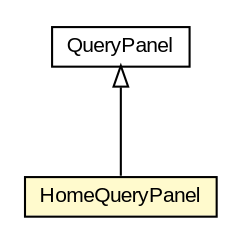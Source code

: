 #!/usr/local/bin/dot
#
# Class diagram 
# Generated by UMLGraph version 5.3 (http://www.umlgraph.org/)
#

digraph G {
	edge [fontname="arial",fontsize=10,labelfontname="arial",labelfontsize=10];
	node [fontname="arial",fontsize=10,shape=plaintext];
	nodesep=0.25;
	ranksep=0.5;
	// context.arch.intelligibility.apps.homeactivity.HomeQueryPanel
	c108935 [label=<<table title="context.arch.intelligibility.apps.homeactivity.HomeQueryPanel" border="0" cellborder="1" cellspacing="0" cellpadding="2" port="p" bgcolor="lemonChiffon" href="./HomeQueryPanel.html">
		<tr><td><table border="0" cellspacing="0" cellpadding="1">
<tr><td align="center" balign="center"> HomeQueryPanel </td></tr>
		</table></td></tr>
		</table>>, fontname="arial", fontcolor="black", fontsize=10.0];
	// context.arch.intelligibility.presenters.QueryPanel
	c109035 [label=<<table title="context.arch.intelligibility.presenters.QueryPanel" border="0" cellborder="1" cellspacing="0" cellpadding="2" port="p" href="../../presenters/QueryPanel.html">
		<tr><td><table border="0" cellspacing="0" cellpadding="1">
<tr><td align="center" balign="center"> QueryPanel </td></tr>
		</table></td></tr>
		</table>>, fontname="arial", fontcolor="black", fontsize=10.0];
	//context.arch.intelligibility.apps.homeactivity.HomeQueryPanel extends context.arch.intelligibility.presenters.QueryPanel
	c109035:p -> c108935:p [dir=back,arrowtail=empty];
}

